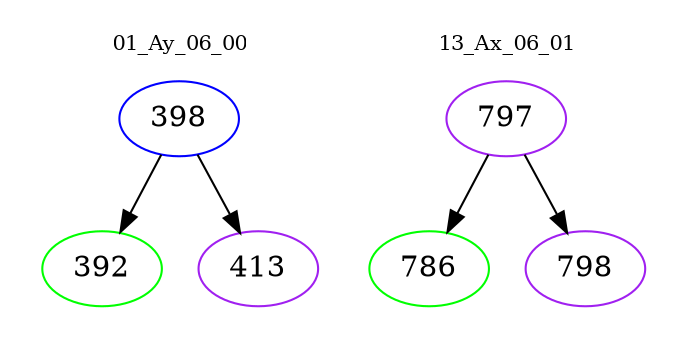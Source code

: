 digraph{
subgraph cluster_0 {
color = white
label = "01_Ay_06_00";
fontsize=10;
T0_398 [label="398", color="blue"]
T0_398 -> T0_392 [color="black"]
T0_392 [label="392", color="green"]
T0_398 -> T0_413 [color="black"]
T0_413 [label="413", color="purple"]
}
subgraph cluster_1 {
color = white
label = "13_Ax_06_01";
fontsize=10;
T1_797 [label="797", color="purple"]
T1_797 -> T1_786 [color="black"]
T1_786 [label="786", color="green"]
T1_797 -> T1_798 [color="black"]
T1_798 [label="798", color="purple"]
}
}
